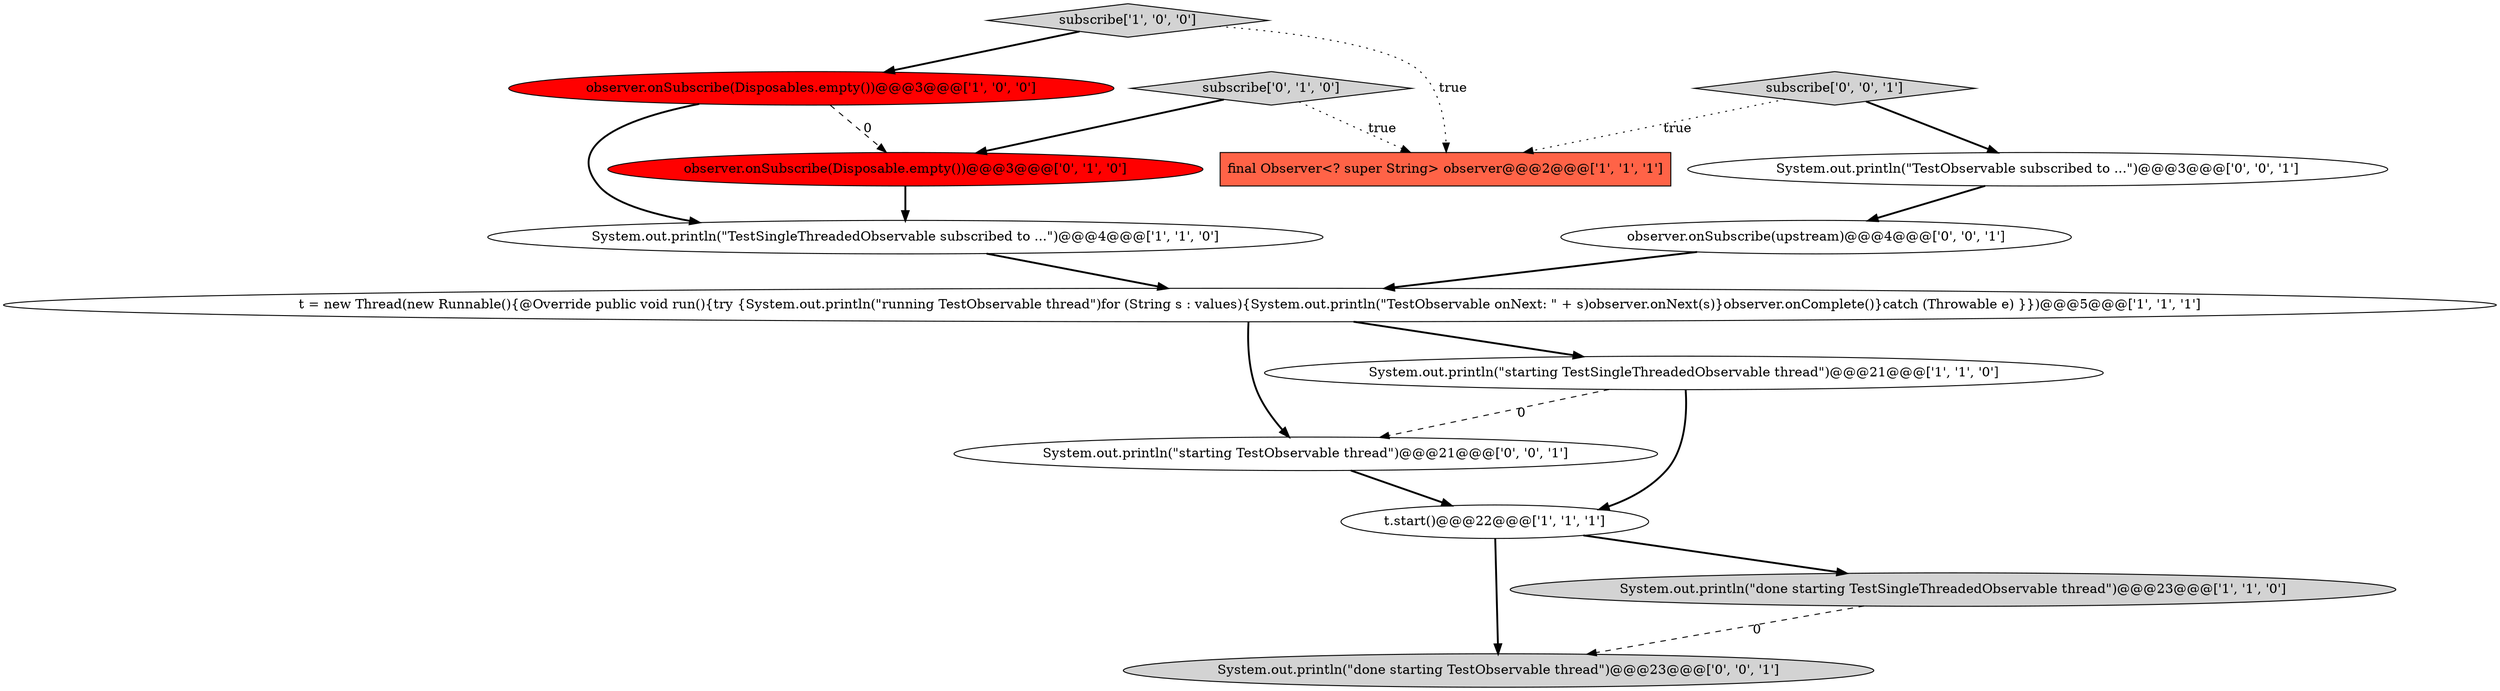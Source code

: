 digraph {
10 [style = filled, label = "System.out.println(\"done starting TestObservable thread\")@@@23@@@['0', '0', '1']", fillcolor = lightgray, shape = ellipse image = "AAA0AAABBB3BBB"];
0 [style = filled, label = "t.start()@@@22@@@['1', '1', '1']", fillcolor = white, shape = ellipse image = "AAA0AAABBB1BBB"];
4 [style = filled, label = "System.out.println(\"TestSingleThreadedObservable subscribed to ...\")@@@4@@@['1', '1', '0']", fillcolor = white, shape = ellipse image = "AAA0AAABBB1BBB"];
6 [style = filled, label = "t = new Thread(new Runnable(){@Override public void run(){try {System.out.println(\"running TestObservable thread\")for (String s : values){System.out.println(\"TestObservable onNext: \" + s)observer.onNext(s)}observer.onComplete()}catch (Throwable e) }})@@@5@@@['1', '1', '1']", fillcolor = white, shape = ellipse image = "AAA0AAABBB1BBB"];
13 [style = filled, label = "observer.onSubscribe(upstream)@@@4@@@['0', '0', '1']", fillcolor = white, shape = ellipse image = "AAA0AAABBB3BBB"];
14 [style = filled, label = "subscribe['0', '0', '1']", fillcolor = lightgray, shape = diamond image = "AAA0AAABBB3BBB"];
5 [style = filled, label = "subscribe['1', '0', '0']", fillcolor = lightgray, shape = diamond image = "AAA0AAABBB1BBB"];
11 [style = filled, label = "System.out.println(\"starting TestObservable thread\")@@@21@@@['0', '0', '1']", fillcolor = white, shape = ellipse image = "AAA0AAABBB3BBB"];
8 [style = filled, label = "subscribe['0', '1', '0']", fillcolor = lightgray, shape = diamond image = "AAA0AAABBB2BBB"];
1 [style = filled, label = "observer.onSubscribe(Disposables.empty())@@@3@@@['1', '0', '0']", fillcolor = red, shape = ellipse image = "AAA1AAABBB1BBB"];
7 [style = filled, label = "final Observer<? super String> observer@@@2@@@['1', '1', '1']", fillcolor = tomato, shape = box image = "AAA0AAABBB1BBB"];
2 [style = filled, label = "System.out.println(\"done starting TestSingleThreadedObservable thread\")@@@23@@@['1', '1', '0']", fillcolor = lightgray, shape = ellipse image = "AAA0AAABBB1BBB"];
9 [style = filled, label = "observer.onSubscribe(Disposable.empty())@@@3@@@['0', '1', '0']", fillcolor = red, shape = ellipse image = "AAA1AAABBB2BBB"];
3 [style = filled, label = "System.out.println(\"starting TestSingleThreadedObservable thread\")@@@21@@@['1', '1', '0']", fillcolor = white, shape = ellipse image = "AAA0AAABBB1BBB"];
12 [style = filled, label = "System.out.println(\"TestObservable subscribed to ...\")@@@3@@@['0', '0', '1']", fillcolor = white, shape = ellipse image = "AAA0AAABBB3BBB"];
6->3 [style = bold, label=""];
5->1 [style = bold, label=""];
12->13 [style = bold, label=""];
1->4 [style = bold, label=""];
0->10 [style = bold, label=""];
11->0 [style = bold, label=""];
8->7 [style = dotted, label="true"];
1->9 [style = dashed, label="0"];
2->10 [style = dashed, label="0"];
13->6 [style = bold, label=""];
3->11 [style = dashed, label="0"];
4->6 [style = bold, label=""];
5->7 [style = dotted, label="true"];
14->7 [style = dotted, label="true"];
6->11 [style = bold, label=""];
14->12 [style = bold, label=""];
3->0 [style = bold, label=""];
9->4 [style = bold, label=""];
0->2 [style = bold, label=""];
8->9 [style = bold, label=""];
}
